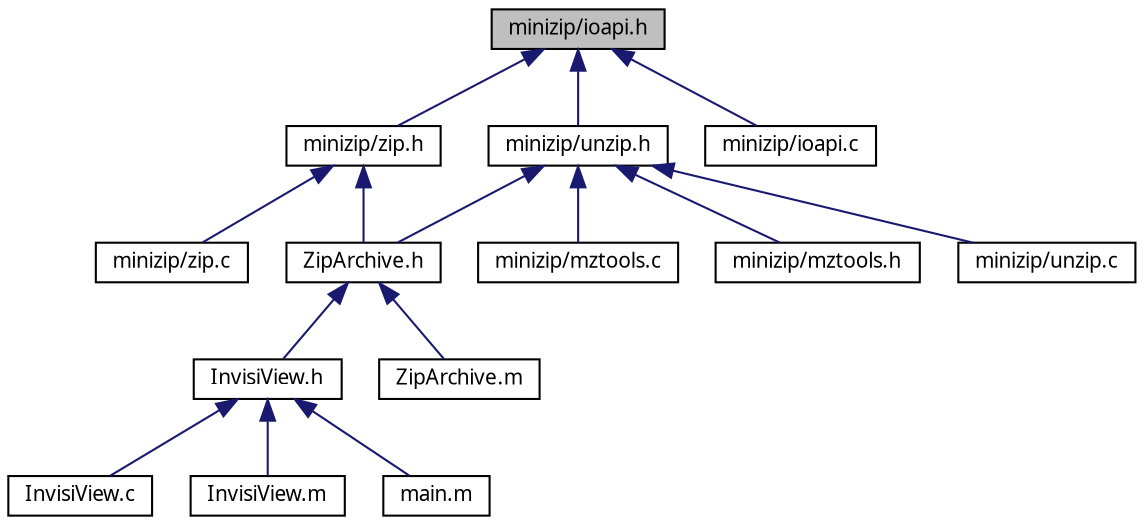 digraph G
{
  edge [fontname="FreeSans.ttf",fontsize="10",labelfontname="FreeSans.ttf",labelfontsize="10"];
  node [fontname="FreeSans.ttf",fontsize="10",shape=record];
  Node1 [label="minizip/ioapi.h",height=0.2,width=0.4,color="black", fillcolor="grey75", style="filled" fontcolor="black"];
  Node1 -> Node2 [dir=back,color="midnightblue",fontsize="10",style="solid",fontname="FreeSans.ttf"];
  Node2 [label="minizip/zip.h",height=0.2,width=0.4,color="black", fillcolor="white", style="filled",URL="$zip_8h.html"];
  Node2 -> Node3 [dir=back,color="midnightblue",fontsize="10",style="solid",fontname="FreeSans.ttf"];
  Node3 [label="ZipArchive.h",height=0.2,width=0.4,color="black", fillcolor="white", style="filled",URL="$_zip_archive_8h.html"];
  Node3 -> Node4 [dir=back,color="midnightblue",fontsize="10",style="solid",fontname="FreeSans.ttf"];
  Node4 [label="InvisiView.h",height=0.2,width=0.4,color="black", fillcolor="white", style="filled",URL="$_invisi_view_8h.html"];
  Node4 -> Node5 [dir=back,color="midnightblue",fontsize="10",style="solid",fontname="FreeSans.ttf"];
  Node5 [label="InvisiView.c",height=0.2,width=0.4,color="black", fillcolor="white", style="filled",URL="$_invisi_view_8c.html"];
  Node4 -> Node6 [dir=back,color="midnightblue",fontsize="10",style="solid",fontname="FreeSans.ttf"];
  Node6 [label="InvisiView.m",height=0.2,width=0.4,color="black", fillcolor="white", style="filled",URL="$_invisi_view_8m.html"];
  Node4 -> Node7 [dir=back,color="midnightblue",fontsize="10",style="solid",fontname="FreeSans.ttf"];
  Node7 [label="main.m",height=0.2,width=0.4,color="black", fillcolor="white", style="filled",URL="$main_8m.html"];
  Node3 -> Node8 [dir=back,color="midnightblue",fontsize="10",style="solid",fontname="FreeSans.ttf"];
  Node8 [label="ZipArchive.m",height=0.2,width=0.4,color="black", fillcolor="white", style="filled",URL="$_zip_archive_8m.html"];
  Node2 -> Node9 [dir=back,color="midnightblue",fontsize="10",style="solid",fontname="FreeSans.ttf"];
  Node9 [label="minizip/zip.c",height=0.2,width=0.4,color="black", fillcolor="white", style="filled",URL="$zip_8c.html"];
  Node1 -> Node10 [dir=back,color="midnightblue",fontsize="10",style="solid",fontname="FreeSans.ttf"];
  Node10 [label="minizip/unzip.h",height=0.2,width=0.4,color="black", fillcolor="white", style="filled",URL="$unzip_8h.html"];
  Node10 -> Node3 [dir=back,color="midnightblue",fontsize="10",style="solid",fontname="FreeSans.ttf"];
  Node10 -> Node11 [dir=back,color="midnightblue",fontsize="10",style="solid",fontname="FreeSans.ttf"];
  Node11 [label="minizip/mztools.c",height=0.2,width=0.4,color="black", fillcolor="white", style="filled",URL="$mztools_8c.html"];
  Node10 -> Node12 [dir=back,color="midnightblue",fontsize="10",style="solid",fontname="FreeSans.ttf"];
  Node12 [label="minizip/mztools.h",height=0.2,width=0.4,color="black", fillcolor="white", style="filled",URL="$mztools_8h.html"];
  Node10 -> Node13 [dir=back,color="midnightblue",fontsize="10",style="solid",fontname="FreeSans.ttf"];
  Node13 [label="minizip/unzip.c",height=0.2,width=0.4,color="black", fillcolor="white", style="filled",URL="$unzip_8c.html"];
  Node1 -> Node14 [dir=back,color="midnightblue",fontsize="10",style="solid",fontname="FreeSans.ttf"];
  Node14 [label="minizip/ioapi.c",height=0.2,width=0.4,color="black", fillcolor="white", style="filled",URL="$ioapi_8c.html"];
}
